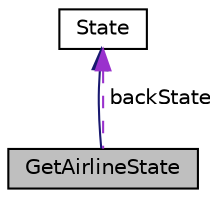 digraph "GetAirlineState"
{
 // LATEX_PDF_SIZE
  edge [fontname="Helvetica",fontsize="10",labelfontname="Helvetica",labelfontsize="10"];
  node [fontname="Helvetica",fontsize="10",shape=record];
  Node1 [label="GetAirlineState",height=0.2,width=0.4,color="black", fillcolor="grey75", style="filled", fontcolor="black",tooltip="Class that represents a state for obtaining a airline as user input."];
  Node2 -> Node1 [dir="back",color="midnightblue",fontsize="10",style="solid",fontname="Helvetica"];
  Node2 [label="State",height=0.2,width=0.4,color="black", fillcolor="white", style="filled",URL="$class_state.html",tooltip="Abstract base class representing an app state within the flight management system."];
  Node2 -> Node1 [dir="back",color="darkorchid3",fontsize="10",style="dashed",label=" backState" ,fontname="Helvetica"];
}
